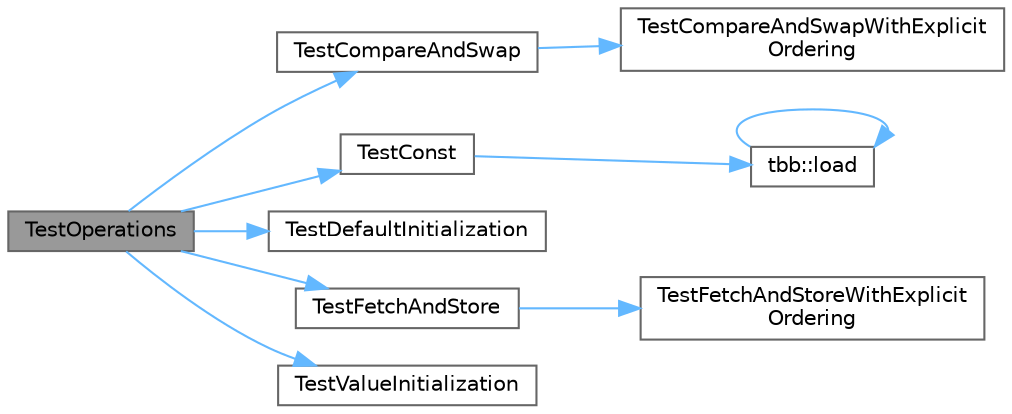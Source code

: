 digraph "TestOperations"
{
 // LATEX_PDF_SIZE
  bgcolor="transparent";
  edge [fontname=Helvetica,fontsize=10,labelfontname=Helvetica,labelfontsize=10];
  node [fontname=Helvetica,fontsize=10,shape=box,height=0.2,width=0.4];
  rankdir="LR";
  Node1 [id="Node000001",label="TestOperations",height=0.2,width=0.4,color="gray40", fillcolor="grey60", style="filled", fontcolor="black",tooltip=" "];
  Node1 -> Node2 [id="edge1_Node000001_Node000002",color="steelblue1",style="solid",tooltip=" "];
  Node2 [id="Node000002",label="TestCompareAndSwap",height=0.2,width=0.4,color="grey40", fillcolor="white", style="filled",URL="$test__atomic_8cpp.html#a7dc12c8aa5db890aa2d4d5c9e7fb0e44",tooltip="i, j, k must be different values"];
  Node2 -> Node3 [id="edge2_Node000002_Node000003",color="steelblue1",style="solid",tooltip=" "];
  Node3 [id="Node000003",label="TestCompareAndSwapWithExplicit\lOrdering",height=0.2,width=0.4,color="grey40", fillcolor="white", style="filled",URL="$test__atomic_8cpp.html#a08080c3f97ddceb7c93a17ed08229d5a",tooltip="Test compare_and_swap template members of class atomic<T> for memory_semantics=M"];
  Node1 -> Node4 [id="edge3_Node000001_Node000004",color="steelblue1",style="solid",tooltip=" "];
  Node4 [id="Node000004",label="TestConst",height=0.2,width=0.4,color="grey40", fillcolor="white", style="filled",URL="$test__atomic_8cpp.html#adea78fe329c41a1917228af39a1f8060",tooltip=" "];
  Node4 -> Node5 [id="edge4_Node000004_Node000005",color="steelblue1",style="solid",tooltip=" "];
  Node5 [id="Node000005",label="tbb::load",height=0.2,width=0.4,color="grey40", fillcolor="white", style="filled",URL="$namespacetbb.html#a23d6adc1a2bbbb77b4d9f52fab1e5b0f",tooltip="Specialization for atomic<T*> with arithmetic and operator->."];
  Node5 -> Node5 [id="edge5_Node000005_Node000005",color="steelblue1",style="solid",tooltip=" "];
  Node1 -> Node6 [id="edge6_Node000001_Node000006",color="steelblue1",style="solid",tooltip=" "];
  Node6 [id="Node000006",label="TestDefaultInitialization",height=0.2,width=0.4,color="grey40", fillcolor="white", style="filled",URL="$test__atomic_8cpp.html#abb0a0083856716e2f5f145f465e0fa10",tooltip=" "];
  Node1 -> Node7 [id="edge7_Node000001_Node000007",color="steelblue1",style="solid",tooltip=" "];
  Node7 [id="Node000007",label="TestFetchAndStore",height=0.2,width=0.4,color="grey40", fillcolor="white", style="filled",URL="$test__atomic_8cpp.html#a0ae200cefe5321a22c81d83b4ef41914",tooltip="i and j must be different values"];
  Node7 -> Node8 [id="edge8_Node000007_Node000008",color="steelblue1",style="solid",tooltip=" "];
  Node8 [id="Node000008",label="TestFetchAndStoreWithExplicit\lOrdering",height=0.2,width=0.4,color="grey40", fillcolor="white", style="filled",URL="$test__atomic_8cpp.html#a76b7c172f844702ebc42cdeb81e07f97",tooltip="memory_semantics variation on TestFetchAndStore"];
  Node1 -> Node9 [id="edge9_Node000001_Node000009",color="steelblue1",style="solid",tooltip=" "];
  Node9 [id="Node000009",label="TestValueInitialization",height=0.2,width=0.4,color="grey40", fillcolor="white", style="filled",URL="$test__atomic_8cpp.html#a57b9e3fd0a38bec67c1107c3e3831845",tooltip=" "];
}
